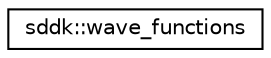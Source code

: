 digraph "Graphical Class Hierarchy"
{
 // INTERACTIVE_SVG=YES
  edge [fontname="Helvetica",fontsize="10",labelfontname="Helvetica",labelfontsize="10"];
  node [fontname="Helvetica",fontsize="10",shape=record];
  rankdir="LR";
  Node1 [label="sddk::wave_functions",height=0.2,width=0.4,color="black", fillcolor="white", style="filled",URL="$classsddk_1_1wave__functions.html",tooltip="Wave-functions representation. "];
}
